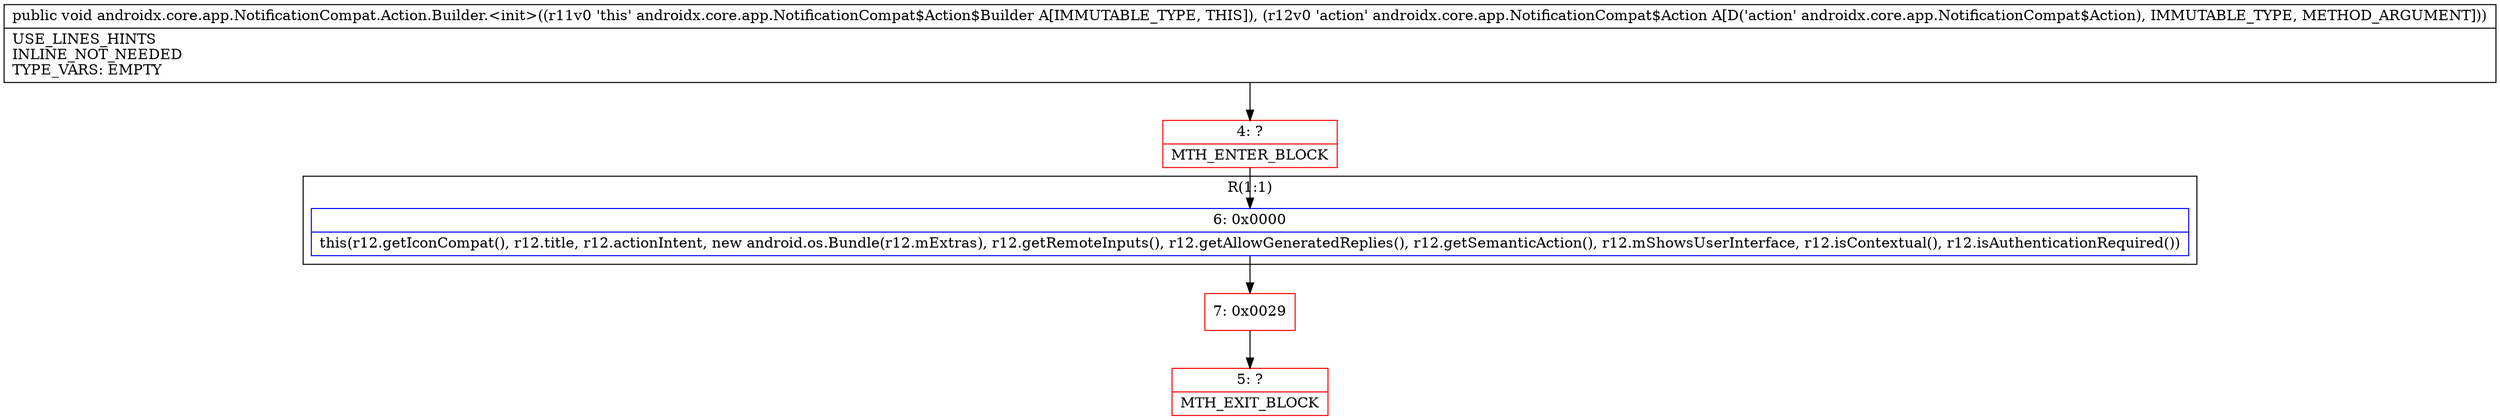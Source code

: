 digraph "CFG forandroidx.core.app.NotificationCompat.Action.Builder.\<init\>(Landroidx\/core\/app\/NotificationCompat$Action;)V" {
subgraph cluster_Region_1979598254 {
label = "R(1:1)";
node [shape=record,color=blue];
Node_6 [shape=record,label="{6\:\ 0x0000|this(r12.getIconCompat(), r12.title, r12.actionIntent, new android.os.Bundle(r12.mExtras), r12.getRemoteInputs(), r12.getAllowGeneratedReplies(), r12.getSemanticAction(), r12.mShowsUserInterface, r12.isContextual(), r12.isAuthenticationRequired())\l}"];
}
Node_4 [shape=record,color=red,label="{4\:\ ?|MTH_ENTER_BLOCK\l}"];
Node_7 [shape=record,color=red,label="{7\:\ 0x0029}"];
Node_5 [shape=record,color=red,label="{5\:\ ?|MTH_EXIT_BLOCK\l}"];
MethodNode[shape=record,label="{public void androidx.core.app.NotificationCompat.Action.Builder.\<init\>((r11v0 'this' androidx.core.app.NotificationCompat$Action$Builder A[IMMUTABLE_TYPE, THIS]), (r12v0 'action' androidx.core.app.NotificationCompat$Action A[D('action' androidx.core.app.NotificationCompat$Action), IMMUTABLE_TYPE, METHOD_ARGUMENT]))  | USE_LINES_HINTS\lINLINE_NOT_NEEDED\lTYPE_VARS: EMPTY\l}"];
MethodNode -> Node_4;Node_6 -> Node_7;
Node_4 -> Node_6;
Node_7 -> Node_5;
}

